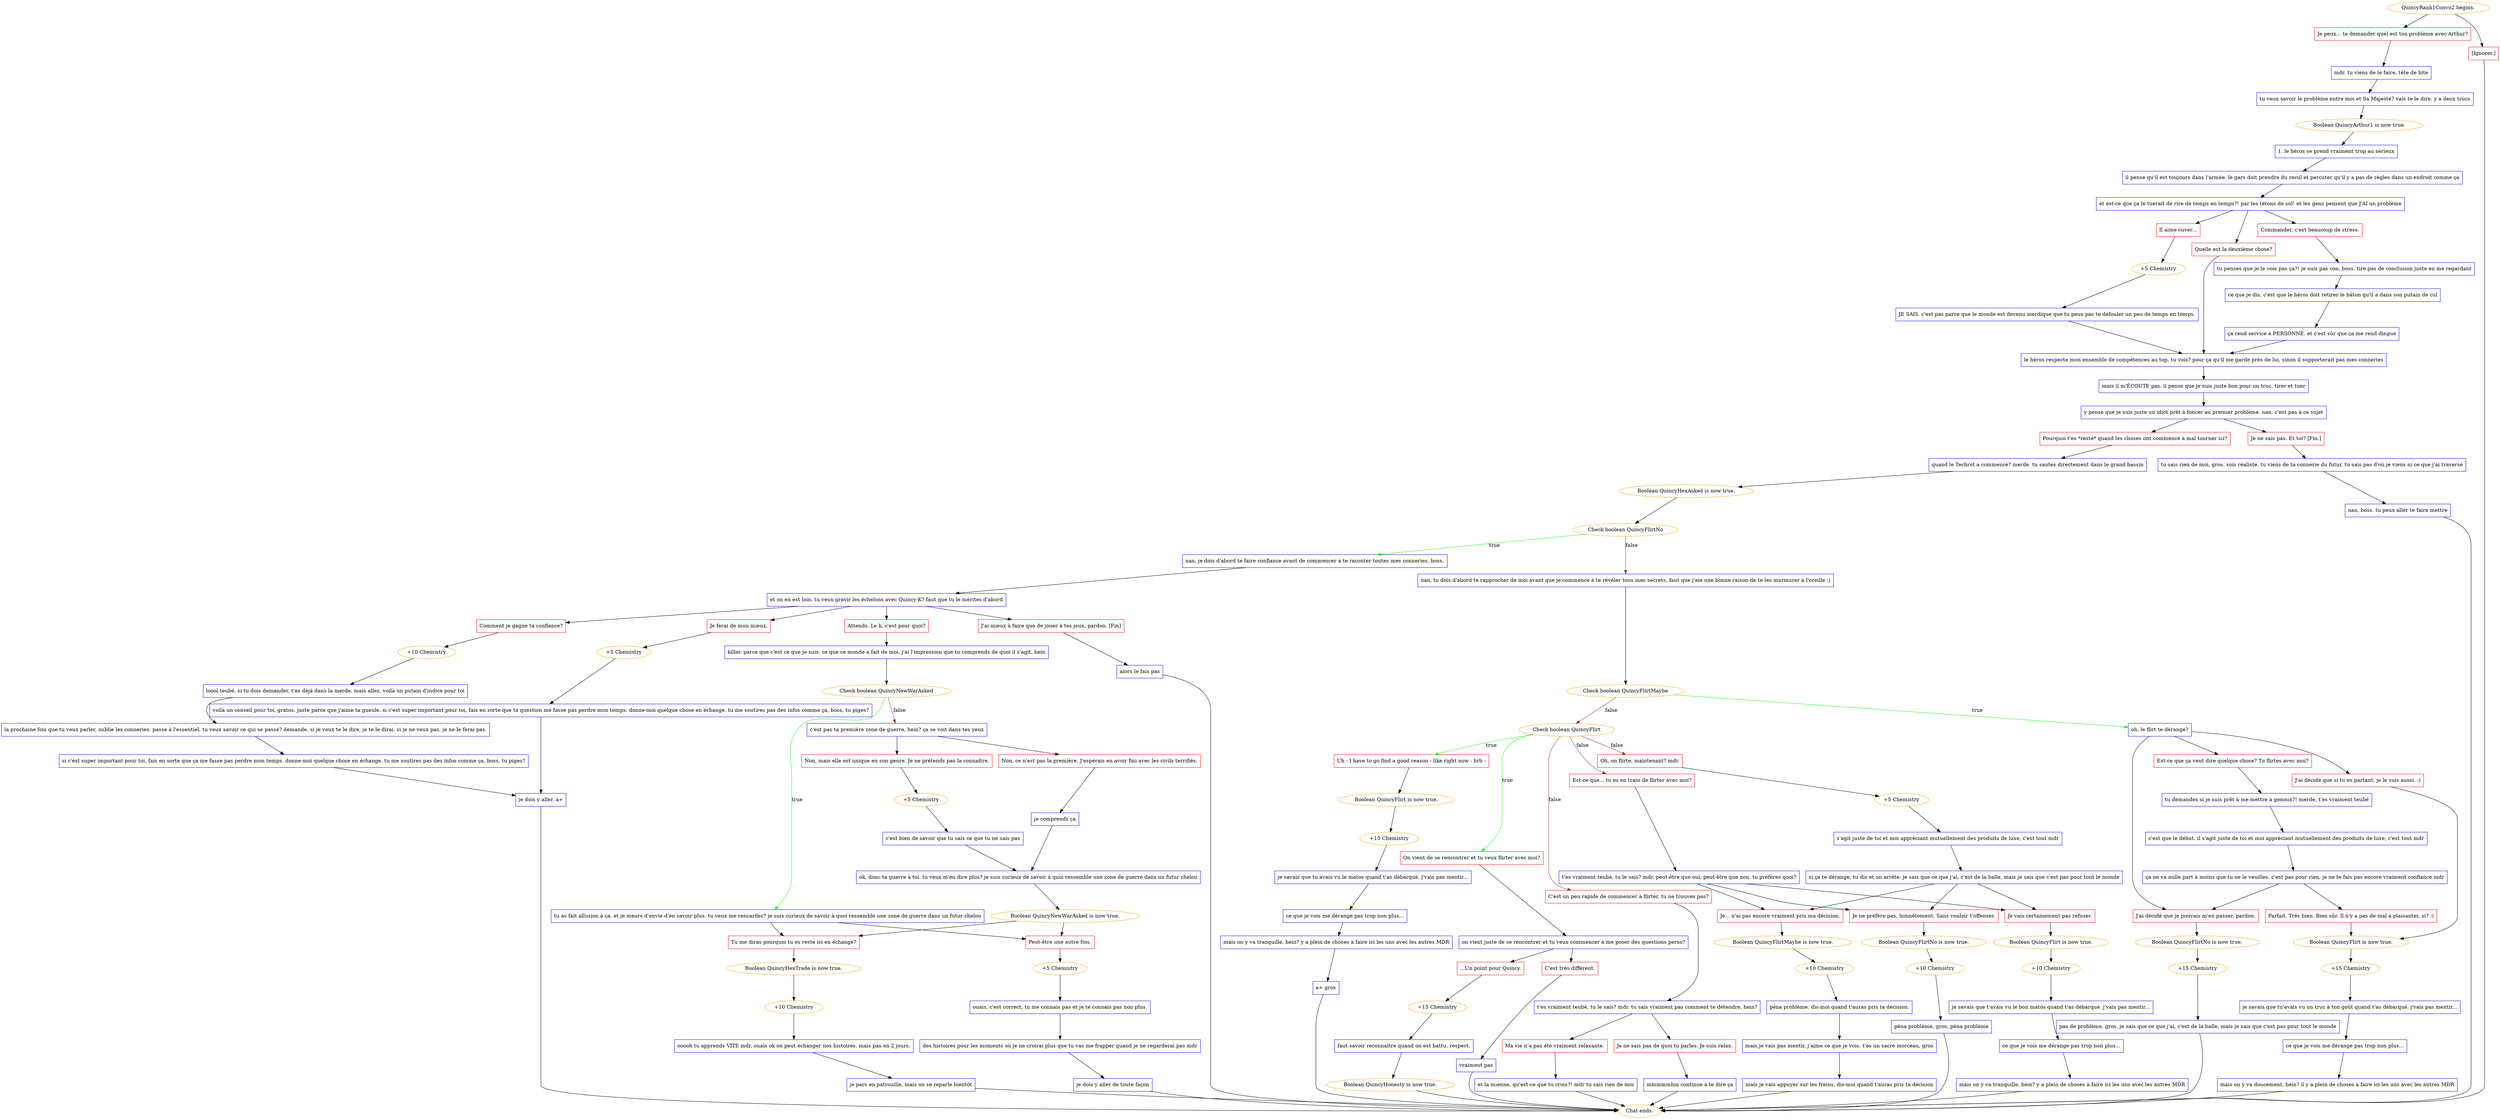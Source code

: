 digraph {
	"QuincyRank1Convo2 begins." [color=orange];
		"QuincyRank1Convo2 begins." -> j2128549445;
		"QuincyRank1Convo2 begins." -> j3055069876;
	j2128549445 [label="Je peux... te demander quel est ton problème avec Arthur?",shape=box,color=red];
		j2128549445 -> j612497401;
	j3055069876 [label="[Ignorer.]",shape=box,color=red];
		j3055069876 -> "Chat ends.";
	j612497401 [label="mdr. tu viens de le faire, tête de bite",shape=box,color=blue];
		j612497401 -> j1152158699;
	"Chat ends." [color=orange];
	j1152158699 [label="tu veux savoir le problème entre moi et Sa Majesté? vais te le dire. y a deux trucs",shape=box,color=blue];
		j1152158699 -> j3443074674;
	j3443074674 [label="Boolean QuincyArthur1 is now true.",color=orange];
		j3443074674 -> j1990025515;
	j1990025515 [label="1. le héros se prend vraiment trop au sérieux",shape=box,color=blue];
		j1990025515 -> j1388512186;
	j1388512186 [label="il pense qu'il est toujours dans l'armée. le gars doit prendre du recul et percuter qu'il y a pas de règles dans un endroit comme ça",shape=box,color=blue];
		j1388512186 -> j2960328393;
	j2960328393 [label="et est-ce que ça le tuerait de rire de temps en temps?! par les tétons de sol! et les gens pensent que J'AI un problème",shape=box,color=blue];
		j2960328393 -> j4069728547;
		j2960328393 -> j1405409141;
		j2960328393 -> j4218176651;
	j4069728547 [label="Commander, c'est beaucoup de stress.",shape=box,color=red];
		j4069728547 -> j3333723068;
	j1405409141 [label="Il aime cuver...",shape=box,color=red];
		j1405409141 -> j921195148;
	j4218176651 [label="Quelle est la deuxième chose?",shape=box,color=red];
		j4218176651 -> j3919356105;
	j3333723068 [label="tu penses que je le vois pas ça?! je suis pas con, boss. tire pas de conclusion juste en me regardant",shape=box,color=blue];
		j3333723068 -> j2119206321;
	j921195148 [label="+5 Chemistry",color=orange];
		j921195148 -> j1628391167;
	j3919356105 [label="le héros respecte mon ensemble de compétences au top, tu vois? pour ça qu'il me garde près de lui, sinon il supporterait pas mes conneries",shape=box,color=blue];
		j3919356105 -> j2479498834;
	j2119206321 [label="ce que je dis, c'est que le héros doit retirer le bâton qu'il a dans son putain de cul",shape=box,color=blue];
		j2119206321 -> j2693496798;
	j1628391167 [label="JE SAIS. c'est pas parce que le monde est devenu merdique que tu peux pas te défouler un peu de temps en temps.",shape=box,color=blue];
		j1628391167 -> j3919356105;
	j2479498834 [label="mais il m'ÉCOUTE pas. il pense que je suis juste bon pour un truc. tirer et tuer",shape=box,color=blue];
		j2479498834 -> j2677551527;
	j2693496798 [label="ça rend service à PERSONNE. et c'est sûr que ça me rend dingue",shape=box,color=blue];
		j2693496798 -> j3919356105;
	j2677551527 [label="y pense que je suis juste un idiot prêt à foncer au premier problème. nan. c'est pas à ce sujet",shape=box,color=blue];
		j2677551527 -> j2043072193;
		j2677551527 -> j2901276181;
	j2043072193 [label="Pourquoi t'es *resté* quand les choses ont commencé à mal tourner ici?",shape=box,color=red];
		j2043072193 -> j2848714182;
	j2901276181 [label="Je ne sais pas. Et toi? [Fin.]",shape=box,color=red];
		j2901276181 -> j589647494;
	j2848714182 [label="quand le Techrot a commencé? merde. tu sautes directement dans le grand bassin",shape=box,color=blue];
		j2848714182 -> j3641590870;
	j589647494 [label="tu sais rien de moi, gros. sois réaliste. tu viens de ta connerie du futur, tu sais pas d'où je viens ni ce que j'ai traversé",shape=box,color=blue];
		j589647494 -> j1689583679;
	j3641590870 [label="Boolean QuincyHexAsked is now true.",color=orange];
		j3641590870 -> j3548048665;
	j1689583679 [label="nan, boss. tu peux aller te faire mettre",shape=box,color=blue];
		j1689583679 -> "Chat ends.";
	j3548048665 [label="Check boolean QuincyFlirtNo",color=orange];
		j3548048665 -> j2558654576 [label=true,color=green];
		j3548048665 -> j127567941 [label=false,color=brown];
	j2558654576 [label="nan, je dois d'abord te faire confiance avant de commencer à te raconter toutes mes conneries, boss.",shape=box,color=blue];
		j2558654576 -> j637710020;
	j127567941 [label="nan, tu dois d'abord te rapprocher de moi avant que je commence à te révéler tous mes secrets. faut que j'aie une bonne raison de te les murmurer à l'oreille ;)",shape=box,color=blue];
		j127567941 -> j1233336455;
	j637710020 [label="et on en est loin. tu veux gravir les échelons avec Quincy-K? faut que tu le mérites d'abord",shape=box,color=blue];
		j637710020 -> j3249419655;
		j637710020 -> j4001776802;
		j637710020 -> j3165905618;
		j637710020 -> j74309650;
	j1233336455 [label="Check boolean QuincyFlirtMaybe",color=orange];
		j1233336455 -> j2578445982 [label=true,color=green];
		j1233336455 -> j1983737803 [label=false,color=brown];
	j3249419655 [label="Je ferai de mon mieux.",shape=box,color=red];
		j3249419655 -> j3897178813;
	j4001776802 [label="Comment je gagne ta confiance?",shape=box,color=red];
		j4001776802 -> j1574949307;
	j3165905618 [label="Attends. Le k, c'est pour quoi?",shape=box,color=red];
		j3165905618 -> j136525570;
	j74309650 [label="J'ai mieux à faire que de jouer à tes jeux, pardon. [Fin]",shape=box,color=red];
		j74309650 -> j2916158036;
	j2578445982 [label="oh. le flirt te dérange?",shape=box,color=blue];
		j2578445982 -> j3269437835;
		j2578445982 -> j1935694157;
		j2578445982 -> j1965584493;
	j1983737803 [label="Check boolean QuincyFlirt",color=orange];
		j1983737803 -> j3493390589 [label=true,color=green];
		j1983737803 -> j1406866713 [label=true,color=green];
		j1983737803 -> j712876157 [label=false,color=brown];
		j1983737803 -> j943414482 [label=false,color=brown];
		j1983737803 -> j1827320604 [label=false,color=brown];
	j3897178813 [label="+5 Chemistry",color=orange];
		j3897178813 -> j302663210;
	j1574949307 [label="+10 Chemistry",color=orange];
		j1574949307 -> j2418490707;
	j136525570 [label="killer. parce que c'est ce que je suis. ce que ce monde a fait de moi. j'ai l'impression que tu comprends de quoi il s'agit, hein",shape=box,color=blue];
		j136525570 -> j1671206785;
	j2916158036 [label="alors le fais pas",shape=box,color=blue];
		j2916158036 -> "Chat ends.";
	j3269437835 [label="Est-ce que ça veut dire quelque chose? Tu flirtes avec moi?",shape=box,color=red];
		j3269437835 -> j2489714014;
	j1935694157 [label="J'ai décidé que si tu es partant, je le suis aussi. :)",shape=box,color=red];
		j1935694157 -> j4291536477;
	j1965584493 [label="J'ai décidé que je pouvais m'en passer, pardon.",shape=box,color=red];
		j1965584493 -> j4080736636;
	j3493390589 [label="Uh - I have to go find a good reason - like right now - brb -",shape=box,color=red];
		j3493390589 -> j2466203704;
	j1406866713 [label="On vient de se rencontrer et tu veux flirter avec moi?",shape=box,color=red];
		j1406866713 -> j3619741333;
	j712876157 [label="C'est un peu rapide de commencer à flirter, tu ne trouves pas?",shape=box,color=red];
		j712876157 -> j1659538159;
	j943414482 [label="Est-ce que... tu es en train de flirter avec moi?",shape=box,color=red];
		j943414482 -> j3409984818;
	j1827320604 [label="Oh, on flirte, maintenant? mdr.",shape=box,color=red];
		j1827320604 -> j3857877802;
	j302663210 [label="voilà un conseil pour toi, gratos. juste parce que j'aime ta gueule. si c'est super important pour toi, fais en sorte que ta question me fasse pas perdre mon temps. donne-moi quelque chose en échange. tu me soutires pas des infos comme ça, boss, tu piges?",shape=box,color=blue];
		j302663210 -> j3926805920;
	j2418490707 [label="loool teubé. si tu dois demander, t'es déjà dans la merde. mais allez, voilà un putain d'indice pour toi",shape=box,color=blue];
		j2418490707 -> j1548523815;
	j1671206785 [label="Check boolean QuincyNewWarAsked",color=orange];
		j1671206785 -> j2977229242 [label=true,color=green];
		j1671206785 -> j2860145307 [label=false,color=brown];
	j2489714014 [label="tu demandes si je suis prêt à me mettre à genoux?! merde, t'es vraiment teubé",shape=box,color=blue];
		j2489714014 -> j2849403361;
	j4291536477 [label="Boolean QuincyFlirt is now true.",color=orange];
		j4291536477 -> j1538250179;
	j4080736636 [label="Boolean QuincyFlirtNo is now true.",color=orange];
		j4080736636 -> j575733984;
	j2466203704 [label="Boolean QuincyFlirt is now true.",color=orange];
		j2466203704 -> j1715657958;
	j3619741333 [label="on vient juste de se rencontrer et tu veux commencer à me poser des questions perso?",shape=box,color=blue];
		j3619741333 -> j2188890793;
		j3619741333 -> j658796041;
	j1659538159 [label="t'es vraiment teubé, tu le sais? mdr. tu sais vraiment pas comment te détendre, hein?",shape=box,color=blue];
		j1659538159 -> j1015368237;
		j1659538159 -> j2491352483;
	j3409984818 [label="t'es vraiment teubé, tu le sais? mdr. peut-être que oui, peut-être que non. tu préfères quoi?",shape=box,color=blue];
		j3409984818 -> j1244504700;
		j3409984818 -> j3164317270;
		j3409984818 -> j137518297;
	j3857877802 [label="+5 Chemistry",color=orange];
		j3857877802 -> j2540139923;
	j3926805920 [label="je dois y aller. à+",shape=box,color=blue];
		j3926805920 -> "Chat ends.";
	j1548523815 [label="la prochaine fois que tu veux parler, oublie les conneries. passe à l'essentiel. tu veux savoir ce qui se passe? demande. si je veux te le dire, je te le dirai. si je ne veux pas, je ne le ferai pas.",shape=box,color=blue];
		j1548523815 -> j2503953361;
	j2977229242 [label="tu as fait allusion à ça. et je meurs d'envie d'en savoir plus. tu veux me rencarder? je suis curieux de savoir à quoi ressemble une zone de guerre dans un futur chelou",shape=box,color=blue];
		j2977229242 -> j2627893890;
		j2977229242 -> j3384137180;
	j2860145307 [label="c'est pas ta première zone de guerre, hein? ça se voit dans tes yeux",shape=box,color=blue];
		j2860145307 -> j1531044300;
		j2860145307 -> j3973308385;
	j2849403361 [label="c'est que le début. il s'agit juste de toi et moi appréciant mutuellement des produits de luxe, c'est tout mdr",shape=box,color=blue];
		j2849403361 -> j528917655;
	j1538250179 [label="+15 Chemistry",color=orange];
		j1538250179 -> j89640540;
	j575733984 [label="+15 Chemistry",color=orange];
		j575733984 -> j1900408571;
	j1715657958 [label="+15 Chemistry",color=orange];
		j1715657958 -> j1302605601;
	j2188890793 [label="...Un point pour Quincy.",shape=box,color=red];
		j2188890793 -> j2069613896;
	j658796041 [label="C'est très différent.",shape=box,color=red];
		j658796041 -> j495909216;
	j1015368237 [label="Ma vie n’a pas été vraiment relaxante.",shape=box,color=red];
		j1015368237 -> j2288480412;
	j2491352483 [label="Je ne sais pas de quoi tu parles. Je suis relax.",shape=box,color=red];
		j2491352483 -> j3538819843;
	j1244504700 [label="Je vais certainement pas refuser.",shape=box,color=red];
		j1244504700 -> j2582409244;
	j3164317270 [label="Je... n'ai pas encore vraiment pris ma décision.",shape=box,color=red];
		j3164317270 -> j2204056285;
	j137518297 [label="Je ne préfère pas, honnêtement. Sans vouloir t'offenser.",shape=box,color=red];
		j137518297 -> j2373565737;
	j2540139923 [label="s'agit juste de toi et moi appréciant mutuellement des produits de luxe, c'est tout mdr",shape=box,color=blue];
		j2540139923 -> j1670531829;
	j2503953361 [label="si c'est super important pour toi, fais en sorte que ça me fasse pas perdre mon temps. donne-moi quelque chose en échange. tu me soutires pas des infos comme ça, boss, tu piges?",shape=box,color=blue];
		j2503953361 -> j3926805920;
	j2627893890 [label="Tu me diras pourquoi tu es resté ici en échange?",shape=box,color=red];
		j2627893890 -> j1434712875;
	j3384137180 [label="Peut-être une autre fois.",shape=box,color=red];
		j3384137180 -> j3163197657;
	j1531044300 [label="Non, ce n'est pas la première. J'espérais en avoir fini avec les civils terrifiés.",shape=box,color=red];
		j1531044300 -> j833501763;
	j3973308385 [label="Non, mais elle est unique en son genre. Je ne prétends pas la connaître.",shape=box,color=red];
		j3973308385 -> j3964218866;
	j528917655 [label="ça ne va nulle part à moins que tu ne le veuilles. c'est pas pour rien, je ne te fais pas encore vraiment confiance mdr",shape=box,color=blue];
		j528917655 -> j1959524875;
		j528917655 -> j1965584493;
	j89640540 [label="je savais que tu'avais vu un truc à ton goût quand t'as débarqué. j'vais pas mentir...",shape=box,color=blue];
		j89640540 -> j3686040552;
	j1900408571 [label="pas de problème, gros. je sais que ce que j'ai, c'est de la balle, mais je sais que c'est pas pour tout le monde",shape=box,color=blue];
		j1900408571 -> "Chat ends.";
	j1302605601 [label="je savais que tu avais vu le matos quand t'as débarqué. j'vais pas mentir...",shape=box,color=blue];
		j1302605601 -> j3709610514;
	j2069613896 [label="+15 Chemistry",color=orange];
		j2069613896 -> j2588547819;
	j495909216 [label="vraiment pas",shape=box,color=blue];
		j495909216 -> "Chat ends.";
	j2288480412 [label="et la mienne, qu'est-ce que tu crois?! mdr tu sais rien de moi",shape=box,color=blue];
		j2288480412 -> "Chat ends.";
	j3538819843 [label="mmmmmhm continue à te dire ça",shape=box,color=blue];
		j3538819843 -> "Chat ends.";
	j2582409244 [label="Boolean QuincyFlirt is now true.",color=orange];
		j2582409244 -> j781551920;
	j2204056285 [label="Boolean QuincyFlirtMaybe is now true.",color=orange];
		j2204056285 -> j4274250777;
	j2373565737 [label="Boolean QuincyFlirtNo is now true.",color=orange];
		j2373565737 -> j670365625;
	j1670531829 [label="si ça te dérange, tu dis et on arrête. je sais que ce que j'ai, c'est de la balle, mais je sais que c'est pas pour tout le monde",shape=box,color=blue];
		j1670531829 -> j1244504700;
		j1670531829 -> j3164317270;
		j1670531829 -> j137518297;
	j1434712875 [label="Boolean QuincyHexTrade is now true.",color=orange];
		j1434712875 -> j1340728292;
	j3163197657 [label="+5 Chemistry",color=orange];
		j3163197657 -> j657689617;
	j833501763 [label="je comprends ça",shape=box,color=blue];
		j833501763 -> j1414908799;
	j3964218866 [label="+5 Chemistry",color=orange];
		j3964218866 -> j3328530590;
	j1959524875 [label="Parfait. Très bien. Bien sûr. Il n'y a pas de mal à plaisanter, si? :)",shape=box,color=red];
		j1959524875 -> j4291536477;
	j3686040552 [label="ce que je vois me dérange pas trop non plus...",shape=box,color=blue];
		j3686040552 -> j2173795407;
	j3709610514 [label="ce que je vois me dérange pas trop non plus...",shape=box,color=blue];
		j3709610514 -> j4288144091;
	j2588547819 [label="faut savoir reconnaître quand on est battu. respect.",shape=box,color=blue];
		j2588547819 -> j2479473236;
	j781551920 [label="+10 Chemistry",color=orange];
		j781551920 -> j2035060241;
	j4274250777 [label="+10 Chemistry",color=orange];
		j4274250777 -> j2600160485;
	j670365625 [label="+10 Chemistry",color=orange];
		j670365625 -> j1989431837;
	j1340728292 [label="+10 Chemistry",color=orange];
		j1340728292 -> j3827264970;
	j657689617 [label="ouais, c'est correct, tu me connais pas et je te connais pas non plus.",shape=box,color=blue];
		j657689617 -> j1802505592;
	j1414908799 [label="ok, donc ta guerre à toi. tu veux m'en dire plus? je suis curieux de savoir à quoi ressemble une zone de guerre dans un futur chelou",shape=box,color=blue];
		j1414908799 -> j1389823037;
	j3328530590 [label="c'est bien de savoir que tu sais ce que tu ne sais pas",shape=box,color=blue];
		j3328530590 -> j1414908799;
	j2173795407 [label="mais on y va doucement, hein? il y a plein de choses à faire ici les uns avec les autres MDR",shape=box,color=blue];
		j2173795407 -> "Chat ends.";
	j4288144091 [label="mais on y va tranquille, hein? y a plein de choses à faire ici les uns avec les autres MDR",shape=box,color=blue];
		j4288144091 -> j3632420611;
	j2479473236 [label="Boolean QuincyHonesty is now true.",color=orange];
		j2479473236 -> "Chat ends.";
	j2035060241 [label="je savais que t'avais vu le bon matos quand t'as débarqué. j'vais pas mentir...",shape=box,color=blue];
		j2035060241 -> j691457094;
	j2600160485 [label="péna problème. dis-moi quand t'auras pris ta décision.",shape=box,color=blue];
		j2600160485 -> j3282970458;
	j1989431837 [label="péna problème, gros, péna problème",shape=box,color=blue];
		j1989431837 -> "Chat ends.";
	j3827264970 [label="ooooh tu apprends VITE mdr. ouais ok on peut échanger nos histoires. mais pas en 2 jours.",shape=box,color=blue];
		j3827264970 -> j3552633675;
	j1802505592 [label="des histoires pour les moments où je ne croirai plus que tu vas me frapper quand je ne regarderai pas mdr",shape=box,color=blue];
		j1802505592 -> j3741586682;
	j1389823037 [label="Boolean QuincyNewWarAsked is now true.",color=orange];
		j1389823037 -> j2627893890;
		j1389823037 -> j3384137180;
	j3632420611 [label="a+ gros",shape=box,color=blue];
		j3632420611 -> "Chat ends.";
	j691457094 [label="ce que je vois me dérange pas trop non plus...",shape=box,color=blue];
		j691457094 -> j1894246837;
	j3282970458 [label="mais je vais pas mentir, j'aime ce que je vois. t'es un sacré morceau, gros",shape=box,color=blue];
		j3282970458 -> j2479096698;
	j3552633675 [label="je pars en patrouille, mais on se reparle bientôt",shape=box,color=blue];
		j3552633675 -> "Chat ends.";
	j3741586682 [label="je dois y aller de toute façon",shape=box,color=blue];
		j3741586682 -> "Chat ends.";
	j1894246837 [label="mais on y va tranquille, hein? y a plein de choses à faire ici les uns avec les autres MDR",shape=box,color=blue];
		j1894246837 -> "Chat ends.";
	j2479096698 [label="mais je vais appuyer sur les freins, dis-moi quand t'auras pris ta décision",shape=box,color=blue];
		j2479096698 -> "Chat ends.";
}